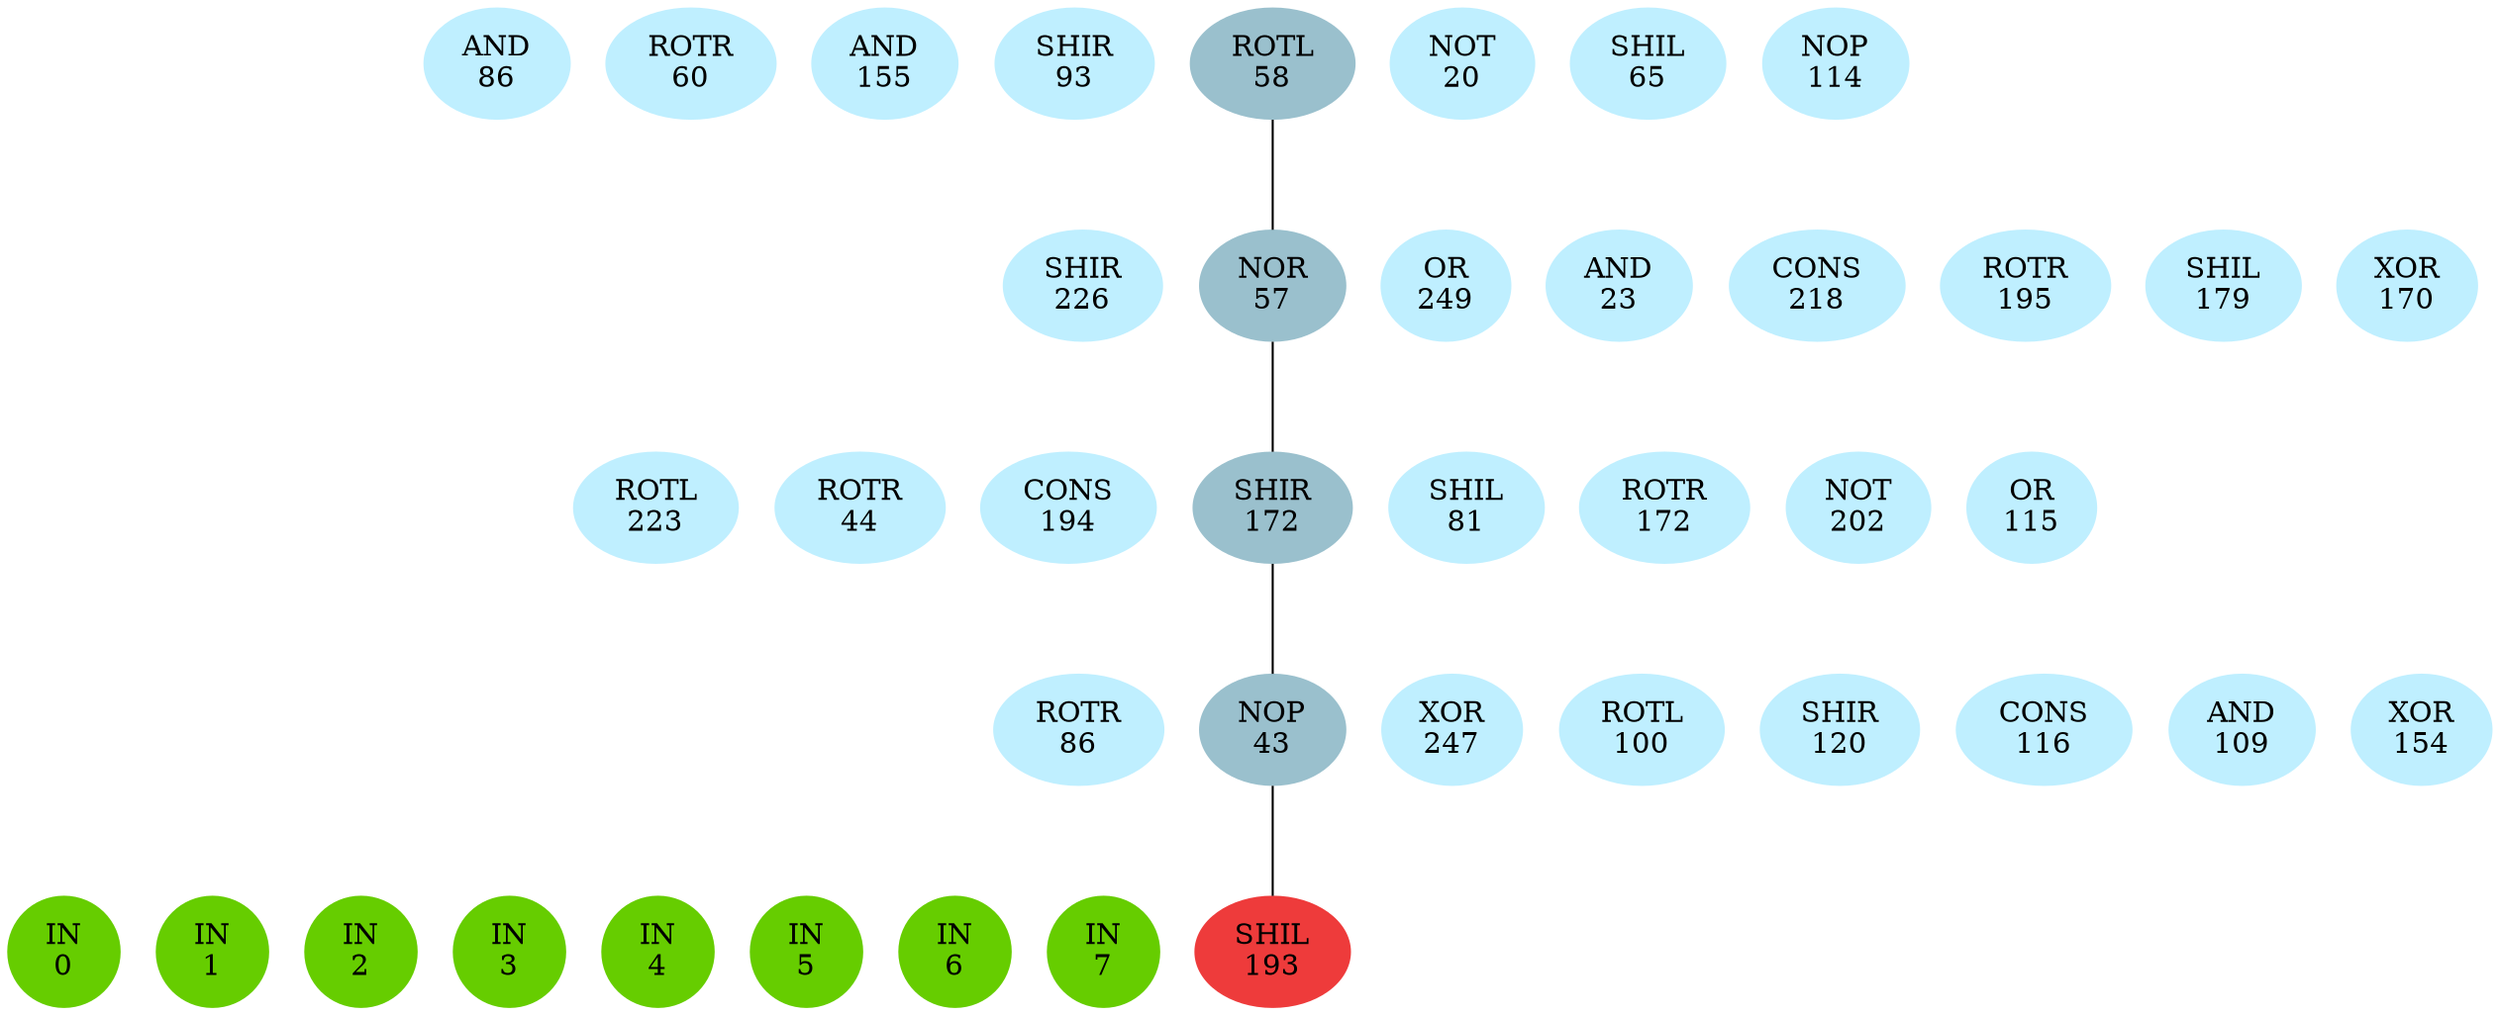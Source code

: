 graph EACircuit {
rankdir=BT;
ranksep=0.75;
ordering=out;
splines=polyline;
node [style=filled, color=lightblue2];

{ rank=same;
node [color=chartreuse3];
"-1_0"[label="IN\n0"];
node [color=chartreuse3];
"-1_1"[label="IN\n1"];
node [color=chartreuse3];
"-1_2"[label="IN\n2"];
node [color=chartreuse3];
"-1_3"[label="IN\n3"];
node [color=chartreuse3];
"-1_4"[label="IN\n4"];
node [color=chartreuse3];
"-1_5"[label="IN\n5"];
node [color=chartreuse3];
"-1_6"[label="IN\n6"];
node [color=chartreuse3];
"-1_7"[label="IN\n7"];
}
{ rank=same;
node [color=lightblue1];
"0_0"[label="AND\n86"];
node [color=lightblue1];
"0_1"[label="ROTR\n60"];
node [color=lightblue1];
"0_2"[label="AND\n155"];
node [color=lightblue1];
"0_3"[label="SHIR\n93"];
node [color=lightblue3];
"0_4"[label="ROTL\n58"];
node [color=lightblue1];
"0_5"[label="NOT\n20"];
node [color=lightblue1];
"0_6"[label="SHIL\n65"];
node [color=lightblue1];
"0_7"[label="NOP\n114"];
}
{ rank=same;
node [color=lightblue1];
"1_0"[label="SHIR\n226"];
node [color=lightblue3];
"1_1"[label="NOR\n57"];
node [color=lightblue1];
"1_2"[label="OR\n249"];
node [color=lightblue1];
"1_3"[label="AND\n23"];
node [color=lightblue1];
"1_4"[label="CONS\n218"];
node [color=lightblue1];
"1_5"[label="ROTR\n195"];
node [color=lightblue1];
"1_6"[label="SHIL\n179"];
node [color=lightblue1];
"1_7"[label="XOR\n170"];
}
{ rank=same;
node [color=lightblue1];
"2_0"[label="ROTL\n223"];
node [color=lightblue1];
"2_1"[label="ROTR\n44"];
node [color=lightblue1];
"2_2"[label="CONS\n194"];
node [color=lightblue3];
"2_3"[label="SHIR\n172"];
node [color=lightblue1];
"2_4"[label="SHIL\n81"];
node [color=lightblue1];
"2_5"[label="ROTR\n172"];
node [color=lightblue1];
"2_6"[label="NOT\n202"];
node [color=lightblue1];
"2_7"[label="OR\n115"];
}
{ rank=same;
node [color=lightblue1];
"3_0"[label="ROTR\n86"];
node [color=lightblue3];
"3_1"[label="NOP\n43"];
node [color=lightblue1];
"3_2"[label="XOR\n247"];
node [color=lightblue1];
"3_3"[label="ROTL\n100"];
node [color=lightblue1];
"3_4"[label="SHIR\n120"];
node [color=lightblue1];
"3_5"[label="CONS\n116"];
node [color=lightblue1];
"3_6"[label="AND\n109"];
node [color=lightblue1];
"3_7"[label="XOR\n154"];
}
{ rank=same;
node [color=brown2];
"4_0"[label="SHIL\n193"];
}
edge[style=invis];
"-1_0" -- "-1_1" -- "-1_2" -- "-1_3" -- "-1_4" -- "-1_5" -- "-1_6" -- "-1_7";
"0_0" -- "0_1" -- "0_2" -- "0_3" -- "0_4" -- "0_5" -- "0_6" -- "0_7";
"1_0" -- "1_1" -- "1_2" -- "1_3" -- "1_4" -- "1_5" -- "1_6" -- "1_7";
"2_0" -- "2_1" -- "2_2" -- "2_3" -- "2_4" -- "2_5" -- "2_6" -- "2_7";
"3_0" -- "3_1" -- "3_2" -- "3_3" -- "3_4" -- "3_5" -- "3_6" -- "3_7";
"4_0" -- "4_0";
edge[style=solid];
"1_1" -- "0_4";
"2_3" -- "1_1";
"3_1" -- "2_3";
"4_0" -- "3_1";
}